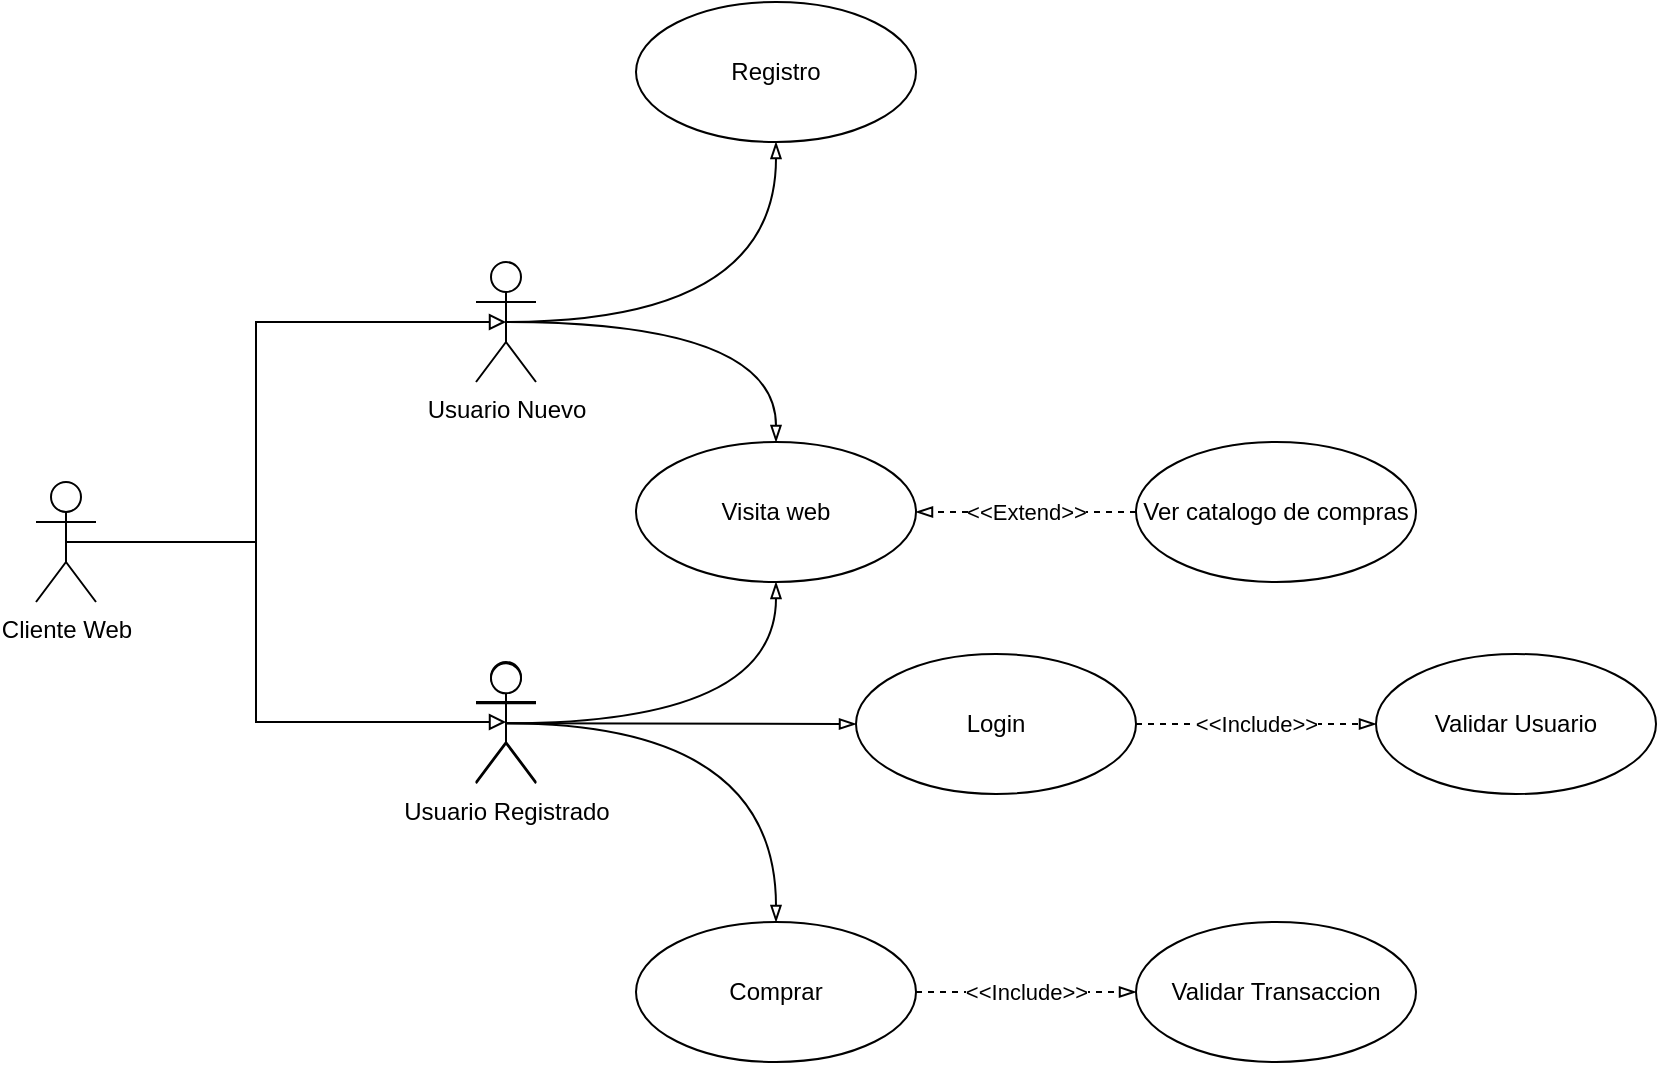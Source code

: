 <mxfile version="12.6.5" type="device"><diagram id="6WQsdipPSnliJ552ulMC" name="Page-1"><mxGraphModel dx="1086" dy="626" grid="1" gridSize="10" guides="1" tooltips="1" connect="1" arrows="1" fold="1" page="1" pageScale="1" pageWidth="1400" pageHeight="850" math="0" shadow="0"><root><mxCell id="0"/><mxCell id="1" parent="0"/><mxCell id="cYLqrnSHl1zPaz4ZrKaU-12" value="" style="edgeStyle=orthogonalEdgeStyle;rounded=0;orthogonalLoop=1;jettySize=auto;html=1;entryX=0.5;entryY=0.5;entryDx=0;entryDy=0;entryPerimeter=0;exitX=0.5;exitY=0.5;exitDx=0;exitDy=0;exitPerimeter=0;endArrow=block;endFill=0;" parent="1" source="cYLqrnSHl1zPaz4ZrKaU-1" target="cYLqrnSHl1zPaz4ZrKaU-2" edge="1"><mxGeometry relative="1" as="geometry"><mxPoint x="270" y="430" as="targetPoint"/><Array as="points"><mxPoint x="270" y="430"/><mxPoint x="270" y="320"/></Array></mxGeometry></mxCell><mxCell id="cYLqrnSHl1zPaz4ZrKaU-1" value="Cliente Web" style="shape=umlActor;verticalLabelPosition=bottom;labelBackgroundColor=#ffffff;verticalAlign=top;html=1;" parent="1" vertex="1"><mxGeometry x="160" y="400" width="30" height="60" as="geometry"/></mxCell><mxCell id="cYLqrnSHl1zPaz4ZrKaU-4" value="Usuario Registrado" style="shape=umlActor;verticalLabelPosition=bottom;labelBackgroundColor=#ffffff;verticalAlign=top;html=1;" parent="1" vertex="1"><mxGeometry x="380" y="490" width="30" height="60" as="geometry"/></mxCell><mxCell id="cYLqrnSHl1zPaz4ZrKaU-2" value="Usuario Nuevo" style="shape=umlActor;verticalLabelPosition=bottom;labelBackgroundColor=#ffffff;verticalAlign=top;html=1;" parent="1" vertex="1"><mxGeometry x="380" y="290" width="30" height="60" as="geometry"/></mxCell><mxCell id="cYLqrnSHl1zPaz4ZrKaU-14" value="" style="edgeStyle=orthogonalEdgeStyle;rounded=0;orthogonalLoop=1;jettySize=auto;html=1;entryX=0.5;entryY=0.5;entryDx=0;entryDy=0;entryPerimeter=0;exitX=0.5;exitY=0.5;exitDx=0;exitDy=0;exitPerimeter=0;endArrow=block;endFill=0;" parent="1" source="cYLqrnSHl1zPaz4ZrKaU-1" target="cYLqrnSHl1zPaz4ZrKaU-4" edge="1"><mxGeometry relative="1" as="geometry"><mxPoint x="505" y="330" as="targetPoint"/><mxPoint x="185" y="440" as="sourcePoint"/><Array as="points"><mxPoint x="270" y="430"/><mxPoint x="270" y="520"/></Array></mxGeometry></mxCell><mxCell id="eb_-bBCZyI_JjchVkXkQ-1" value="" style="edgeStyle=orthogonalEdgeStyle;orthogonalLoop=1;jettySize=auto;html=1;exitX=0.5;exitY=0.5;exitDx=0;exitDy=0;exitPerimeter=0;endArrow=blockThin;endFill=0;curved=1;" parent="1" source="cYLqrnSHl1zPaz4ZrKaU-2" target="eb_-bBCZyI_JjchVkXkQ-2" edge="1"><mxGeometry relative="1" as="geometry"><mxPoint x="430" y="320" as="sourcePoint"/></mxGeometry></mxCell><mxCell id="eb_-bBCZyI_JjchVkXkQ-2" value="Visita web" style="ellipse;whiteSpace=wrap;html=1;" parent="1" vertex="1"><mxGeometry x="460" y="380" width="140" height="70" as="geometry"/></mxCell><mxCell id="eb_-bBCZyI_JjchVkXkQ-3" value="" style="edgeStyle=orthogonalEdgeStyle;orthogonalLoop=1;jettySize=auto;html=1;exitX=0.5;exitY=0.5;exitDx=0;exitDy=0;exitPerimeter=0;endArrow=blockThin;endFill=0;curved=1;" parent="1" source="cYLqrnSHl1zPaz4ZrKaU-2" target="eb_-bBCZyI_JjchVkXkQ-5" edge="1"><mxGeometry relative="1" as="geometry"><mxPoint x="490" y="150" as="sourcePoint"/></mxGeometry></mxCell><mxCell id="eb_-bBCZyI_JjchVkXkQ-4" value="Ver catalogo de compras" style="ellipse;whiteSpace=wrap;html=1;" parent="1" vertex="1"><mxGeometry x="710" y="380" width="140" height="70" as="geometry"/></mxCell><mxCell id="eb_-bBCZyI_JjchVkXkQ-5" value="Registro" style="ellipse;whiteSpace=wrap;html=1;" parent="1" vertex="1"><mxGeometry x="460" y="160" width="140" height="70" as="geometry"/></mxCell><mxCell id="eb_-bBCZyI_JjchVkXkQ-7" value="" style="edgeStyle=orthogonalEdgeStyle;orthogonalLoop=1;jettySize=auto;html=1;exitX=0.5;exitY=0.5;exitDx=0;exitDy=0;exitPerimeter=0;endArrow=blockThin;endFill=0;curved=1;" parent="1" source="eb_-bBCZyI_JjchVkXkQ-8" target="eb_-bBCZyI_JjchVkXkQ-2" edge="1"><mxGeometry relative="1" as="geometry"><mxPoint x="690" y="371" as="targetPoint"/></mxGeometry></mxCell><mxCell id="eb_-bBCZyI_JjchVkXkQ-8" value="Usuario Registrado" style="shape=umlActor;verticalLabelPosition=bottom;labelBackgroundColor=#ffffff;verticalAlign=top;html=1;" parent="1" vertex="1"><mxGeometry x="380" y="490.67" width="30" height="60" as="geometry"/></mxCell><mxCell id="eb_-bBCZyI_JjchVkXkQ-10" value="" style="edgeStyle=orthogonalEdgeStyle;orthogonalLoop=1;jettySize=auto;html=1;endArrow=blockThin;endFill=0;exitX=0.5;exitY=0.5;exitDx=0;exitDy=0;exitPerimeter=0;curved=1;" parent="1" source="eb_-bBCZyI_JjchVkXkQ-8" target="eb_-bBCZyI_JjchVkXkQ-13" edge="1"><mxGeometry relative="1" as="geometry"><mxPoint x="395" y="550" as="sourcePoint"/></mxGeometry></mxCell><mxCell id="eb_-bBCZyI_JjchVkXkQ-12" value="&amp;lt;&amp;lt;Include&amp;gt;&amp;gt;" style="edgeStyle=orthogonalEdgeStyle;rounded=0;orthogonalLoop=1;jettySize=auto;html=1;endArrow=blockThin;endFill=0;dashed=1;" parent="1" source="eb_-bBCZyI_JjchVkXkQ-13" target="eb_-bBCZyI_JjchVkXkQ-14" edge="1"><mxGeometry relative="1" as="geometry"/></mxCell><mxCell id="eb_-bBCZyI_JjchVkXkQ-13" value="Comprar" style="ellipse;whiteSpace=wrap;html=1;" parent="1" vertex="1"><mxGeometry x="460" y="620" width="140" height="70" as="geometry"/></mxCell><mxCell id="eb_-bBCZyI_JjchVkXkQ-14" value="Validar Transaccion" style="ellipse;whiteSpace=wrap;html=1;" parent="1" vertex="1"><mxGeometry x="710" y="620" width="140" height="70" as="geometry"/></mxCell><mxCell id="eb_-bBCZyI_JjchVkXkQ-16" value="&amp;lt;&amp;lt;Include&amp;gt;&amp;gt;" style="edgeStyle=orthogonalEdgeStyle;rounded=0;orthogonalLoop=1;jettySize=auto;html=1;endArrow=blockThin;endFill=0;dashed=1;entryX=0;entryY=0.5;entryDx=0;entryDy=0;exitX=1;exitY=0.5;exitDx=0;exitDy=0;" parent="1" source="HWQfcdePhxSJBkswx_Dy-1" target="eb_-bBCZyI_JjchVkXkQ-17" edge="1"><mxGeometry relative="1" as="geometry"><mxPoint x="1195" y="591" as="sourcePoint"/><Array as="points"><mxPoint x="750" y="521"/><mxPoint x="750" y="521"/></Array></mxGeometry></mxCell><mxCell id="eb_-bBCZyI_JjchVkXkQ-17" value="Validar Usuario" style="ellipse;whiteSpace=wrap;html=1;" parent="1" vertex="1"><mxGeometry x="830" y="486" width="140" height="70" as="geometry"/></mxCell><object label="&amp;lt;&amp;lt;Extend&amp;gt;&amp;gt;" id="eb_-bBCZyI_JjchVkXkQ-18"><mxCell style="edgeStyle=orthogonalEdgeStyle;rounded=0;orthogonalLoop=1;jettySize=auto;html=1;endArrow=blockThin;endFill=0;dashed=1;exitX=0;exitY=0.5;exitDx=0;exitDy=0;entryX=1;entryY=0.5;entryDx=0;entryDy=0;" parent="1" source="eb_-bBCZyI_JjchVkXkQ-4" target="eb_-bBCZyI_JjchVkXkQ-2" edge="1"><mxGeometry relative="1" as="geometry"><mxPoint x="840" y="681" as="sourcePoint"/><mxPoint x="770" y="350" as="targetPoint"/><Array as="points"/></mxGeometry></mxCell></object><mxCell id="HWQfcdePhxSJBkswx_Dy-1" value="Login" style="ellipse;whiteSpace=wrap;html=1;" vertex="1" parent="1"><mxGeometry x="570" y="486" width="140" height="70" as="geometry"/></mxCell><mxCell id="HWQfcdePhxSJBkswx_Dy-2" value="" style="edgeStyle=orthogonalEdgeStyle;orthogonalLoop=1;jettySize=auto;html=1;endArrow=blockThin;endFill=0;exitX=0.5;exitY=0.5;exitDx=0;exitDy=0;exitPerimeter=0;curved=1;" edge="1" parent="1" source="eb_-bBCZyI_JjchVkXkQ-8" target="HWQfcdePhxSJBkswx_Dy-1"><mxGeometry relative="1" as="geometry"><mxPoint x="405" y="539.97" as="sourcePoint"/><mxPoint x="540" y="630" as="targetPoint"/></mxGeometry></mxCell></root></mxGraphModel></diagram></mxfile>